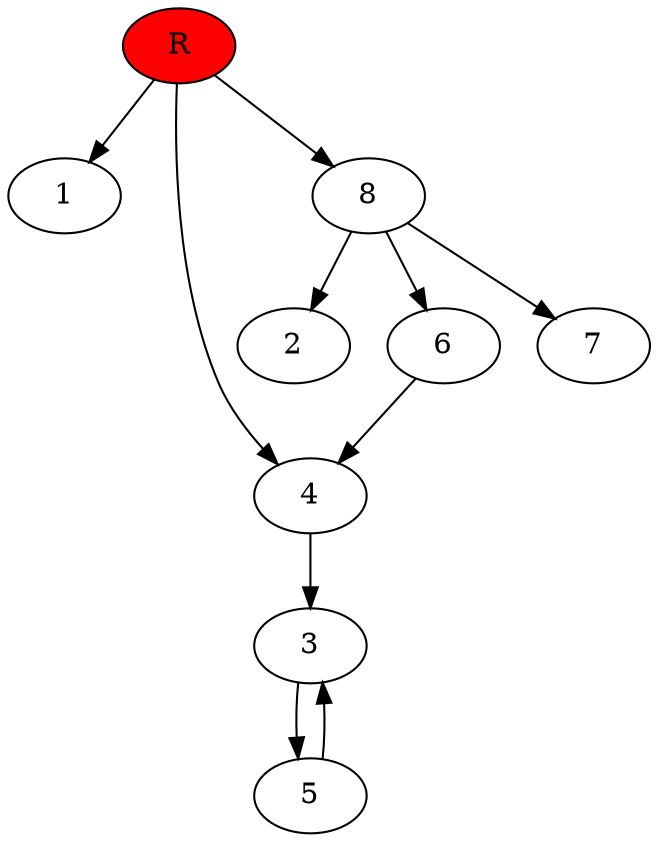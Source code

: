 digraph prb19127 {
	1
	2
	3
	4
	5
	6
	7
	8
	R [fillcolor="#ff0000" style=filled]
	3 -> 5
	4 -> 3
	5 -> 3
	6 -> 4
	8 -> 2
	8 -> 6
	8 -> 7
	R -> 1
	R -> 4
	R -> 8
}
